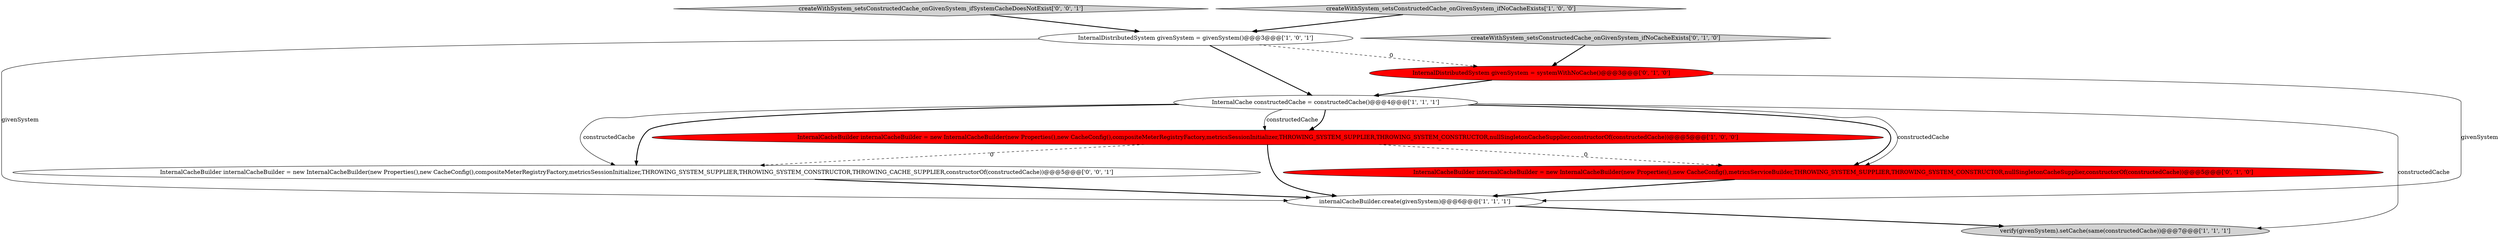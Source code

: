 digraph {
2 [style = filled, label = "InternalDistributedSystem givenSystem = givenSystem()@@@3@@@['1', '0', '1']", fillcolor = white, shape = ellipse image = "AAA0AAABBB1BBB"];
10 [style = filled, label = "InternalCacheBuilder internalCacheBuilder = new InternalCacheBuilder(new Properties(),new CacheConfig(),compositeMeterRegistryFactory,metricsSessionInitializer,THROWING_SYSTEM_SUPPLIER,THROWING_SYSTEM_CONSTRUCTOR,THROWING_CACHE_SUPPLIER,constructorOf(constructedCache))@@@5@@@['0', '0', '1']", fillcolor = white, shape = ellipse image = "AAA0AAABBB3BBB"];
0 [style = filled, label = "verify(givenSystem).setCache(same(constructedCache))@@@7@@@['1', '1', '1']", fillcolor = lightgray, shape = ellipse image = "AAA0AAABBB1BBB"];
1 [style = filled, label = "InternalCacheBuilder internalCacheBuilder = new InternalCacheBuilder(new Properties(),new CacheConfig(),compositeMeterRegistryFactory,metricsSessionInitializer,THROWING_SYSTEM_SUPPLIER,THROWING_SYSTEM_CONSTRUCTOR,nullSingletonCacheSupplier,constructorOf(constructedCache))@@@5@@@['1', '0', '0']", fillcolor = red, shape = ellipse image = "AAA1AAABBB1BBB"];
3 [style = filled, label = "InternalCache constructedCache = constructedCache()@@@4@@@['1', '1', '1']", fillcolor = white, shape = ellipse image = "AAA0AAABBB1BBB"];
8 [style = filled, label = "InternalDistributedSystem givenSystem = systemWithNoCache()@@@3@@@['0', '1', '0']", fillcolor = red, shape = ellipse image = "AAA1AAABBB2BBB"];
4 [style = filled, label = "internalCacheBuilder.create(givenSystem)@@@6@@@['1', '1', '1']", fillcolor = white, shape = ellipse image = "AAA0AAABBB1BBB"];
9 [style = filled, label = "createWithSystem_setsConstructedCache_onGivenSystem_ifSystemCacheDoesNotExist['0', '0', '1']", fillcolor = lightgray, shape = diamond image = "AAA0AAABBB3BBB"];
5 [style = filled, label = "createWithSystem_setsConstructedCache_onGivenSystem_ifNoCacheExists['1', '0', '0']", fillcolor = lightgray, shape = diamond image = "AAA0AAABBB1BBB"];
7 [style = filled, label = "createWithSystem_setsConstructedCache_onGivenSystem_ifNoCacheExists['0', '1', '0']", fillcolor = lightgray, shape = diamond image = "AAA0AAABBB2BBB"];
6 [style = filled, label = "InternalCacheBuilder internalCacheBuilder = new InternalCacheBuilder(new Properties(),new CacheConfig(),metricsServiceBuilder,THROWING_SYSTEM_SUPPLIER,THROWING_SYSTEM_CONSTRUCTOR,nullSingletonCacheSupplier,constructorOf(constructedCache))@@@5@@@['0', '1', '0']", fillcolor = red, shape = ellipse image = "AAA1AAABBB2BBB"];
1->4 [style = bold, label=""];
3->1 [style = bold, label=""];
9->2 [style = bold, label=""];
2->3 [style = bold, label=""];
8->3 [style = bold, label=""];
3->6 [style = bold, label=""];
3->10 [style = solid, label="constructedCache"];
1->10 [style = dashed, label="0"];
7->8 [style = bold, label=""];
2->8 [style = dashed, label="0"];
4->0 [style = bold, label=""];
3->10 [style = bold, label=""];
6->4 [style = bold, label=""];
5->2 [style = bold, label=""];
3->6 [style = solid, label="constructedCache"];
1->6 [style = dashed, label="0"];
3->0 [style = solid, label="constructedCache"];
3->1 [style = solid, label="constructedCache"];
10->4 [style = bold, label=""];
2->4 [style = solid, label="givenSystem"];
8->4 [style = solid, label="givenSystem"];
}
